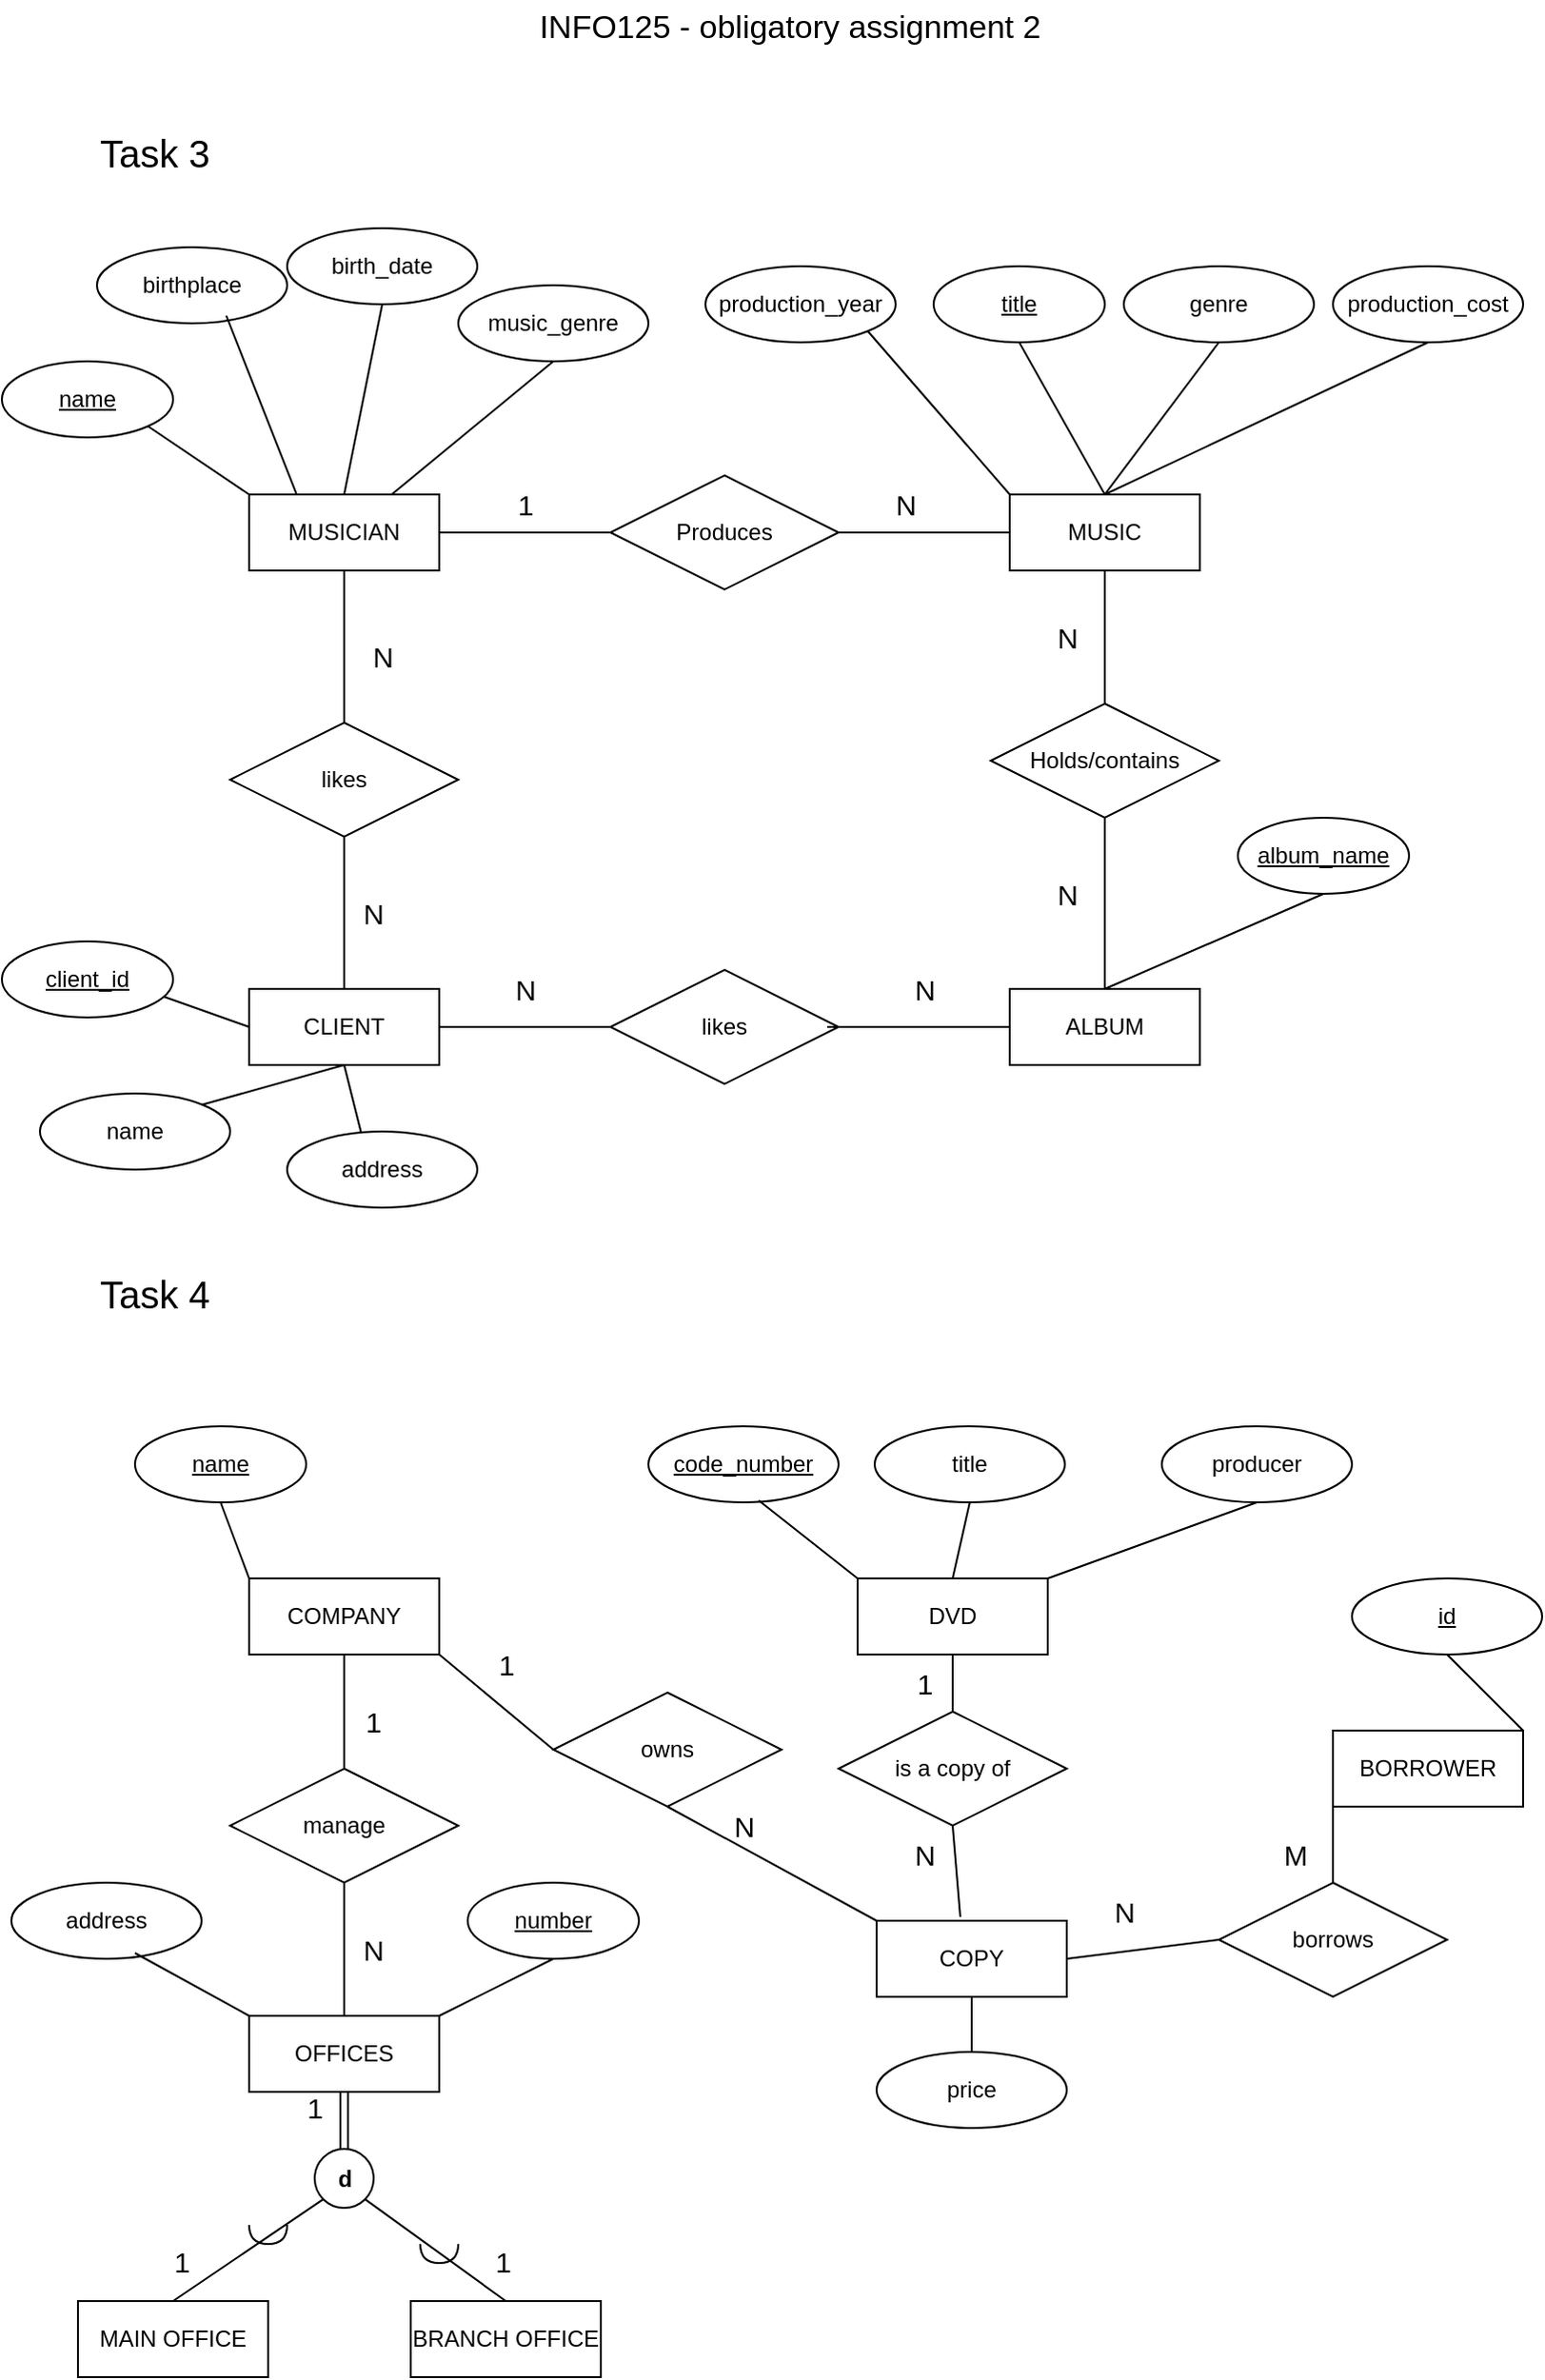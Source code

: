 <mxfile version="24.7.8">
  <diagram name="Page-1" id="UaKr5j-skqHnfqzez17i">
    <mxGraphModel dx="1434" dy="907" grid="1" gridSize="10" guides="1" tooltips="1" connect="1" arrows="1" fold="1" page="1" pageScale="1" pageWidth="827" pageHeight="1169" math="0" shadow="0">
      <root>
        <mxCell id="0" />
        <mxCell id="1" parent="0" />
        <mxCell id="KMkXrVgBu5a1KP0KyIGY-1" value="&lt;font style=&quot;font-size: 17px;&quot;&gt;INFO125 - obligatory assignment 2&lt;/font&gt;" style="text;html=1;align=center;verticalAlign=middle;resizable=0;points=[];autosize=1;strokeColor=none;fillColor=none;" vertex="1" parent="1">
          <mxGeometry x="269" y="90" width="290" height="30" as="geometry" />
        </mxCell>
        <mxCell id="KMkXrVgBu5a1KP0KyIGY-2" value="&lt;font style=&quot;font-size: 20px;&quot;&gt;Task 3&lt;/font&gt;" style="text;html=1;align=center;verticalAlign=middle;resizable=0;points=[];autosize=1;strokeColor=none;fillColor=none;" vertex="1" parent="1">
          <mxGeometry x="40" y="150" width="80" height="40" as="geometry" />
        </mxCell>
        <mxCell id="KMkXrVgBu5a1KP0KyIGY-24" value="MUSICIAN" style="whiteSpace=wrap;html=1;align=center;" vertex="1" parent="1">
          <mxGeometry x="130" y="350" width="100" height="40" as="geometry" />
        </mxCell>
        <mxCell id="KMkXrVgBu5a1KP0KyIGY-25" value="MUSIC" style="whiteSpace=wrap;html=1;align=center;" vertex="1" parent="1">
          <mxGeometry x="530" y="350" width="100" height="40" as="geometry" />
        </mxCell>
        <mxCell id="KMkXrVgBu5a1KP0KyIGY-26" value="ALBUM" style="whiteSpace=wrap;html=1;align=center;" vertex="1" parent="1">
          <mxGeometry x="530" y="610" width="100" height="40" as="geometry" />
        </mxCell>
        <mxCell id="KMkXrVgBu5a1KP0KyIGY-27" value="CLIENT" style="whiteSpace=wrap;html=1;align=center;" vertex="1" parent="1">
          <mxGeometry x="130" y="610" width="100" height="40" as="geometry" />
        </mxCell>
        <mxCell id="KMkXrVgBu5a1KP0KyIGY-29" value="name" style="ellipse;whiteSpace=wrap;html=1;align=center;fontStyle=4;" vertex="1" parent="1">
          <mxGeometry y="280" width="90" height="40" as="geometry" />
        </mxCell>
        <mxCell id="KMkXrVgBu5a1KP0KyIGY-30" value="birthplace" style="ellipse;whiteSpace=wrap;html=1;align=center;" vertex="1" parent="1">
          <mxGeometry x="50" y="220" width="100" height="40" as="geometry" />
        </mxCell>
        <mxCell id="KMkXrVgBu5a1KP0KyIGY-31" value="birth_date" style="ellipse;whiteSpace=wrap;html=1;align=center;" vertex="1" parent="1">
          <mxGeometry x="150" y="210" width="100" height="40" as="geometry" />
        </mxCell>
        <mxCell id="KMkXrVgBu5a1KP0KyIGY-32" value="name" style="ellipse;whiteSpace=wrap;html=1;align=center;" vertex="1" parent="1">
          <mxGeometry x="20" y="665" width="100" height="40" as="geometry" />
        </mxCell>
        <mxCell id="KMkXrVgBu5a1KP0KyIGY-33" value="production_year" style="ellipse;whiteSpace=wrap;html=1;align=center;" vertex="1" parent="1">
          <mxGeometry x="370" y="230" width="100" height="40" as="geometry" />
        </mxCell>
        <mxCell id="KMkXrVgBu5a1KP0KyIGY-34" value="production_cost" style="ellipse;whiteSpace=wrap;html=1;align=center;" vertex="1" parent="1">
          <mxGeometry x="700" y="230" width="100" height="40" as="geometry" />
        </mxCell>
        <mxCell id="KMkXrVgBu5a1KP0KyIGY-35" value="genre" style="ellipse;whiteSpace=wrap;html=1;align=center;" vertex="1" parent="1">
          <mxGeometry x="590" y="230" width="100" height="40" as="geometry" />
        </mxCell>
        <mxCell id="KMkXrVgBu5a1KP0KyIGY-36" value="music_genre" style="ellipse;whiteSpace=wrap;html=1;align=center;" vertex="1" parent="1">
          <mxGeometry x="240" y="240" width="100" height="40" as="geometry" />
        </mxCell>
        <mxCell id="KMkXrVgBu5a1KP0KyIGY-38" value="" style="endArrow=none;html=1;rounded=0;entryX=1;entryY=1;entryDx=0;entryDy=0;exitX=0;exitY=0;exitDx=0;exitDy=0;" edge="1" parent="1" source="KMkXrVgBu5a1KP0KyIGY-24" target="KMkXrVgBu5a1KP0KyIGY-29">
          <mxGeometry relative="1" as="geometry">
            <mxPoint x="309" y="410" as="sourcePoint" />
            <mxPoint x="279" y="310" as="targetPoint" />
          </mxGeometry>
        </mxCell>
        <mxCell id="KMkXrVgBu5a1KP0KyIGY-39" value="" style="endArrow=none;html=1;rounded=0;entryX=0.68;entryY=0.9;entryDx=0;entryDy=0;exitX=0.25;exitY=0;exitDx=0;exitDy=0;entryPerimeter=0;" edge="1" parent="1" source="KMkXrVgBu5a1KP0KyIGY-24" target="KMkXrVgBu5a1KP0KyIGY-30">
          <mxGeometry relative="1" as="geometry">
            <mxPoint x="319" y="420" as="sourcePoint" />
            <mxPoint x="289" y="320" as="targetPoint" />
          </mxGeometry>
        </mxCell>
        <mxCell id="KMkXrVgBu5a1KP0KyIGY-40" value="" style="endArrow=none;html=1;rounded=0;entryX=0.5;entryY=1;entryDx=0;entryDy=0;exitX=0.5;exitY=0;exitDx=0;exitDy=0;" edge="1" parent="1" source="KMkXrVgBu5a1KP0KyIGY-24" target="KMkXrVgBu5a1KP0KyIGY-31">
          <mxGeometry relative="1" as="geometry">
            <mxPoint x="329" y="430" as="sourcePoint" />
            <mxPoint x="299" y="330" as="targetPoint" />
          </mxGeometry>
        </mxCell>
        <mxCell id="KMkXrVgBu5a1KP0KyIGY-41" value="" style="endArrow=none;html=1;rounded=0;entryX=0.5;entryY=1;entryDx=0;entryDy=0;exitX=0.75;exitY=0;exitDx=0;exitDy=0;" edge="1" parent="1" source="KMkXrVgBu5a1KP0KyIGY-24" target="KMkXrVgBu5a1KP0KyIGY-36">
          <mxGeometry relative="1" as="geometry">
            <mxPoint x="339" y="440" as="sourcePoint" />
            <mxPoint x="309" y="340" as="targetPoint" />
          </mxGeometry>
        </mxCell>
        <mxCell id="KMkXrVgBu5a1KP0KyIGY-42" value="title" style="ellipse;whiteSpace=wrap;html=1;align=center;fontStyle=4;" vertex="1" parent="1">
          <mxGeometry x="490" y="230" width="90" height="40" as="geometry" />
        </mxCell>
        <mxCell id="KMkXrVgBu5a1KP0KyIGY-44" value="" style="endArrow=none;html=1;rounded=0;entryX=1;entryY=1;entryDx=0;entryDy=0;exitX=0;exitY=0;exitDx=0;exitDy=0;" edge="1" parent="1" source="KMkXrVgBu5a1KP0KyIGY-25" target="KMkXrVgBu5a1KP0KyIGY-33">
          <mxGeometry relative="1" as="geometry">
            <mxPoint x="400" y="360" as="sourcePoint" />
            <mxPoint x="485" y="290" as="targetPoint" />
          </mxGeometry>
        </mxCell>
        <mxCell id="KMkXrVgBu5a1KP0KyIGY-45" value="" style="endArrow=none;html=1;rounded=0;entryX=0.5;entryY=1;entryDx=0;entryDy=0;exitX=0.5;exitY=0;exitDx=0;exitDy=0;" edge="1" parent="1" source="KMkXrVgBu5a1KP0KyIGY-25" target="KMkXrVgBu5a1KP0KyIGY-42">
          <mxGeometry relative="1" as="geometry">
            <mxPoint x="410" y="370" as="sourcePoint" />
            <mxPoint x="495" y="300" as="targetPoint" />
          </mxGeometry>
        </mxCell>
        <mxCell id="KMkXrVgBu5a1KP0KyIGY-46" value="" style="endArrow=none;html=1;rounded=0;entryX=0.5;entryY=1;entryDx=0;entryDy=0;exitX=0.5;exitY=0;exitDx=0;exitDy=0;" edge="1" parent="1" source="KMkXrVgBu5a1KP0KyIGY-25" target="KMkXrVgBu5a1KP0KyIGY-35">
          <mxGeometry relative="1" as="geometry">
            <mxPoint x="420" y="380" as="sourcePoint" />
            <mxPoint x="505" y="310" as="targetPoint" />
          </mxGeometry>
        </mxCell>
        <mxCell id="KMkXrVgBu5a1KP0KyIGY-47" value="" style="endArrow=none;html=1;rounded=0;entryX=0.5;entryY=1;entryDx=0;entryDy=0;exitX=0.5;exitY=0;exitDx=0;exitDy=0;" edge="1" parent="1" source="KMkXrVgBu5a1KP0KyIGY-25" target="KMkXrVgBu5a1KP0KyIGY-34">
          <mxGeometry relative="1" as="geometry">
            <mxPoint x="430" y="390" as="sourcePoint" />
            <mxPoint x="515" y="320" as="targetPoint" />
          </mxGeometry>
        </mxCell>
        <mxCell id="KMkXrVgBu5a1KP0KyIGY-51" value="album_name" style="ellipse;whiteSpace=wrap;html=1;align=center;fontStyle=4;" vertex="1" parent="1">
          <mxGeometry x="650" y="520" width="90" height="40" as="geometry" />
        </mxCell>
        <mxCell id="KMkXrVgBu5a1KP0KyIGY-52" value="" style="endArrow=none;html=1;rounded=0;entryX=0.5;entryY=0;entryDx=0;entryDy=0;exitX=0.5;exitY=1;exitDx=0;exitDy=0;" edge="1" parent="1" source="KMkXrVgBu5a1KP0KyIGY-51" target="KMkXrVgBu5a1KP0KyIGY-26">
          <mxGeometry relative="1" as="geometry">
            <mxPoint x="540" y="360" as="sourcePoint" />
            <mxPoint x="465" y="274" as="targetPoint" />
          </mxGeometry>
        </mxCell>
        <mxCell id="KMkXrVgBu5a1KP0KyIGY-53" value="client_id" style="ellipse;whiteSpace=wrap;html=1;align=center;fontStyle=4;" vertex="1" parent="1">
          <mxGeometry y="585" width="90" height="40" as="geometry" />
        </mxCell>
        <mxCell id="KMkXrVgBu5a1KP0KyIGY-55" value="address" style="ellipse;whiteSpace=wrap;html=1;align=center;" vertex="1" parent="1">
          <mxGeometry x="150" y="685" width="100" height="40" as="geometry" />
        </mxCell>
        <mxCell id="KMkXrVgBu5a1KP0KyIGY-58" value="" style="endArrow=none;html=1;rounded=0;entryX=0;entryY=0.5;entryDx=0;entryDy=0;exitX=0.944;exitY=0.725;exitDx=0;exitDy=0;exitPerimeter=0;" edge="1" parent="1" source="KMkXrVgBu5a1KP0KyIGY-53" target="KMkXrVgBu5a1KP0KyIGY-27">
          <mxGeometry relative="1" as="geometry">
            <mxPoint x="215" y="425" as="sourcePoint" />
            <mxPoint x="300" y="355" as="targetPoint" />
          </mxGeometry>
        </mxCell>
        <mxCell id="KMkXrVgBu5a1KP0KyIGY-59" value="" style="endArrow=none;html=1;rounded=0;entryX=0.5;entryY=1;entryDx=0;entryDy=0;exitX=1;exitY=0;exitDx=0;exitDy=0;" edge="1" parent="1" source="KMkXrVgBu5a1KP0KyIGY-32" target="KMkXrVgBu5a1KP0KyIGY-27">
          <mxGeometry relative="1" as="geometry">
            <mxPoint x="225" y="435" as="sourcePoint" />
            <mxPoint x="310" y="365" as="targetPoint" />
          </mxGeometry>
        </mxCell>
        <mxCell id="KMkXrVgBu5a1KP0KyIGY-60" value="" style="endArrow=none;html=1;rounded=0;entryX=0.5;entryY=1;entryDx=0;entryDy=0;exitX=0.39;exitY=0.025;exitDx=0;exitDy=0;exitPerimeter=0;" edge="1" parent="1" source="KMkXrVgBu5a1KP0KyIGY-55" target="KMkXrVgBu5a1KP0KyIGY-27">
          <mxGeometry relative="1" as="geometry">
            <mxPoint x="235" y="445" as="sourcePoint" />
            <mxPoint x="320" y="375" as="targetPoint" />
          </mxGeometry>
        </mxCell>
        <mxCell id="KMkXrVgBu5a1KP0KyIGY-61" value="Produces" style="shape=rhombus;perimeter=rhombusPerimeter;whiteSpace=wrap;html=1;align=center;" vertex="1" parent="1">
          <mxGeometry x="320" y="340" width="120" height="60" as="geometry" />
        </mxCell>
        <mxCell id="KMkXrVgBu5a1KP0KyIGY-62" value="" style="endArrow=none;html=1;rounded=0;entryX=0;entryY=0.5;entryDx=0;entryDy=0;exitX=1;exitY=0.5;exitDx=0;exitDy=0;" edge="1" parent="1" source="KMkXrVgBu5a1KP0KyIGY-24" target="KMkXrVgBu5a1KP0KyIGY-61">
          <mxGeometry relative="1" as="geometry">
            <mxPoint x="215" y="360" as="sourcePoint" />
            <mxPoint x="300" y="290" as="targetPoint" />
          </mxGeometry>
        </mxCell>
        <mxCell id="KMkXrVgBu5a1KP0KyIGY-63" value="" style="endArrow=none;html=1;rounded=0;entryX=0;entryY=0.5;entryDx=0;entryDy=0;exitX=1;exitY=0.5;exitDx=0;exitDy=0;" edge="1" parent="1" source="KMkXrVgBu5a1KP0KyIGY-61" target="KMkXrVgBu5a1KP0KyIGY-25">
          <mxGeometry relative="1" as="geometry">
            <mxPoint x="460" y="400" as="sourcePoint" />
            <mxPoint x="310" y="300" as="targetPoint" />
          </mxGeometry>
        </mxCell>
        <mxCell id="KMkXrVgBu5a1KP0KyIGY-64" value="&lt;font style=&quot;font-size: 15px;&quot;&gt;1&lt;/font&gt;" style="text;html=1;align=center;verticalAlign=middle;resizable=0;points=[];autosize=1;strokeColor=none;fillColor=none;" vertex="1" parent="1">
          <mxGeometry x="260" y="340" width="30" height="30" as="geometry" />
        </mxCell>
        <mxCell id="KMkXrVgBu5a1KP0KyIGY-65" value="&lt;font style=&quot;font-size: 15px;&quot;&gt;N&lt;/font&gt;" style="text;html=1;align=center;verticalAlign=middle;resizable=0;points=[];autosize=1;strokeColor=none;fillColor=none;" vertex="1" parent="1">
          <mxGeometry x="460" y="340" width="30" height="30" as="geometry" />
        </mxCell>
        <mxCell id="KMkXrVgBu5a1KP0KyIGY-66" value="Holds/contains" style="shape=rhombus;perimeter=rhombusPerimeter;whiteSpace=wrap;html=1;align=center;" vertex="1" parent="1">
          <mxGeometry x="520" y="460" width="120" height="60" as="geometry" />
        </mxCell>
        <mxCell id="KMkXrVgBu5a1KP0KyIGY-67" value="" style="endArrow=none;html=1;rounded=0;entryX=0.5;entryY=0;entryDx=0;entryDy=0;exitX=0.5;exitY=1;exitDx=0;exitDy=0;" edge="1" parent="1" source="KMkXrVgBu5a1KP0KyIGY-25" target="KMkXrVgBu5a1KP0KyIGY-66">
          <mxGeometry relative="1" as="geometry">
            <mxPoint x="540" y="360" as="sourcePoint" />
            <mxPoint x="465" y="274" as="targetPoint" />
          </mxGeometry>
        </mxCell>
        <mxCell id="KMkXrVgBu5a1KP0KyIGY-68" value="" style="endArrow=none;html=1;rounded=0;entryX=0.5;entryY=0;entryDx=0;entryDy=0;exitX=0.5;exitY=1;exitDx=0;exitDy=0;" edge="1" parent="1" source="KMkXrVgBu5a1KP0KyIGY-66" target="KMkXrVgBu5a1KP0KyIGY-26">
          <mxGeometry relative="1" as="geometry">
            <mxPoint x="590" y="400" as="sourcePoint" />
            <mxPoint x="590" y="470" as="targetPoint" />
          </mxGeometry>
        </mxCell>
        <mxCell id="KMkXrVgBu5a1KP0KyIGY-69" value="&lt;font style=&quot;font-size: 15px;&quot;&gt;N&lt;/font&gt;" style="text;html=1;align=center;verticalAlign=middle;resizable=0;points=[];autosize=1;strokeColor=none;fillColor=none;" vertex="1" parent="1">
          <mxGeometry x="545" y="410" width="30" height="30" as="geometry" />
        </mxCell>
        <mxCell id="KMkXrVgBu5a1KP0KyIGY-70" value="&lt;font style=&quot;font-size: 15px;&quot;&gt;N&lt;/font&gt;" style="text;html=1;align=center;verticalAlign=middle;resizable=0;points=[];autosize=1;strokeColor=none;fillColor=none;" vertex="1" parent="1">
          <mxGeometry x="545" y="545" width="30" height="30" as="geometry" />
        </mxCell>
        <mxCell id="KMkXrVgBu5a1KP0KyIGY-71" value="likes" style="shape=rhombus;perimeter=rhombusPerimeter;whiteSpace=wrap;html=1;align=center;" vertex="1" parent="1">
          <mxGeometry x="320" y="600" width="120" height="60" as="geometry" />
        </mxCell>
        <mxCell id="KMkXrVgBu5a1KP0KyIGY-72" value="likes" style="shape=rhombus;perimeter=rhombusPerimeter;whiteSpace=wrap;html=1;align=center;" vertex="1" parent="1">
          <mxGeometry x="120" y="470" width="120" height="60" as="geometry" />
        </mxCell>
        <mxCell id="KMkXrVgBu5a1KP0KyIGY-73" value="" style="endArrow=none;html=1;rounded=0;entryX=0.5;entryY=1;entryDx=0;entryDy=0;exitX=0.5;exitY=0;exitDx=0;exitDy=0;" edge="1" parent="1" source="KMkXrVgBu5a1KP0KyIGY-72" target="KMkXrVgBu5a1KP0KyIGY-24">
          <mxGeometry relative="1" as="geometry">
            <mxPoint x="267.5" y="540" as="sourcePoint" />
            <mxPoint x="352.5" y="470" as="targetPoint" />
          </mxGeometry>
        </mxCell>
        <mxCell id="KMkXrVgBu5a1KP0KyIGY-74" value="" style="endArrow=none;html=1;rounded=0;entryX=0.5;entryY=1;entryDx=0;entryDy=0;exitX=0.5;exitY=0;exitDx=0;exitDy=0;" edge="1" parent="1" source="KMkXrVgBu5a1KP0KyIGY-27" target="KMkXrVgBu5a1KP0KyIGY-72">
          <mxGeometry relative="1" as="geometry">
            <mxPoint x="277.5" y="550" as="sourcePoint" />
            <mxPoint x="362.5" y="480" as="targetPoint" />
          </mxGeometry>
        </mxCell>
        <mxCell id="KMkXrVgBu5a1KP0KyIGY-75" value="" style="endArrow=none;html=1;rounded=0;entryX=0;entryY=0.5;entryDx=0;entryDy=0;exitX=1;exitY=0.5;exitDx=0;exitDy=0;" edge="1" parent="1" source="KMkXrVgBu5a1KP0KyIGY-27" target="KMkXrVgBu5a1KP0KyIGY-71">
          <mxGeometry relative="1" as="geometry">
            <mxPoint x="287.5" y="560" as="sourcePoint" />
            <mxPoint x="372.5" y="490" as="targetPoint" />
          </mxGeometry>
        </mxCell>
        <mxCell id="KMkXrVgBu5a1KP0KyIGY-76" value="" style="endArrow=none;html=1;rounded=0;entryX=0;entryY=0.5;entryDx=0;entryDy=0;exitX=0.95;exitY=0.5;exitDx=0;exitDy=0;exitPerimeter=0;" edge="1" parent="1" source="KMkXrVgBu5a1KP0KyIGY-71" target="KMkXrVgBu5a1KP0KyIGY-26">
          <mxGeometry relative="1" as="geometry">
            <mxPoint x="297.5" y="570" as="sourcePoint" />
            <mxPoint x="382.5" y="500" as="targetPoint" />
          </mxGeometry>
        </mxCell>
        <mxCell id="KMkXrVgBu5a1KP0KyIGY-77" value="&lt;font style=&quot;font-size: 15px;&quot;&gt;N&lt;/font&gt;" style="text;html=1;align=center;verticalAlign=middle;resizable=0;points=[];autosize=1;strokeColor=none;fillColor=none;" vertex="1" parent="1">
          <mxGeometry x="180" y="555" width="30" height="30" as="geometry" />
        </mxCell>
        <mxCell id="KMkXrVgBu5a1KP0KyIGY-78" value="&lt;font style=&quot;font-size: 15px;&quot;&gt;N&lt;/font&gt;" style="text;html=1;align=center;verticalAlign=middle;resizable=0;points=[];autosize=1;strokeColor=none;fillColor=none;" vertex="1" parent="1">
          <mxGeometry x="185" y="420" width="30" height="30" as="geometry" />
        </mxCell>
        <mxCell id="KMkXrVgBu5a1KP0KyIGY-79" value="&lt;font style=&quot;font-size: 15px;&quot;&gt;N&lt;/font&gt;" style="text;html=1;align=center;verticalAlign=middle;resizable=0;points=[];autosize=1;strokeColor=none;fillColor=none;" vertex="1" parent="1">
          <mxGeometry x="260" y="595" width="30" height="30" as="geometry" />
        </mxCell>
        <mxCell id="KMkXrVgBu5a1KP0KyIGY-80" value="&lt;font style=&quot;font-size: 15px;&quot;&gt;N&lt;/font&gt;" style="text;html=1;align=center;verticalAlign=middle;resizable=0;points=[];autosize=1;strokeColor=none;fillColor=none;" vertex="1" parent="1">
          <mxGeometry x="470" y="595" width="30" height="30" as="geometry" />
        </mxCell>
        <mxCell id="KMkXrVgBu5a1KP0KyIGY-81" value="&lt;font style=&quot;font-size: 20px;&quot;&gt;Task 4&lt;/font&gt;" style="text;html=1;align=center;verticalAlign=middle;resizable=0;points=[];autosize=1;strokeColor=none;fillColor=none;" vertex="1" parent="1">
          <mxGeometry x="40" y="750" width="80" height="40" as="geometry" />
        </mxCell>
        <mxCell id="KMkXrVgBu5a1KP0KyIGY-82" value="COMPANY" style="whiteSpace=wrap;html=1;align=center;" vertex="1" parent="1">
          <mxGeometry x="130" y="920" width="100" height="40" as="geometry" />
        </mxCell>
        <mxCell id="KMkXrVgBu5a1KP0KyIGY-83" value="OFFICES" style="whiteSpace=wrap;html=1;align=center;" vertex="1" parent="1">
          <mxGeometry x="130" y="1150" width="100" height="40" as="geometry" />
        </mxCell>
        <mxCell id="KMkXrVgBu5a1KP0KyIGY-84" value="DVD" style="whiteSpace=wrap;html=1;align=center;" vertex="1" parent="1">
          <mxGeometry x="450" y="920" width="100" height="40" as="geometry" />
        </mxCell>
        <mxCell id="KMkXrVgBu5a1KP0KyIGY-85" value="BRANCH OFFICE" style="whiteSpace=wrap;html=1;align=center;" vertex="1" parent="1">
          <mxGeometry x="215" y="1300" width="100" height="40" as="geometry" />
        </mxCell>
        <mxCell id="KMkXrVgBu5a1KP0KyIGY-86" value="MAIN OFFICE" style="whiteSpace=wrap;html=1;align=center;" vertex="1" parent="1">
          <mxGeometry x="40" y="1300" width="100" height="40" as="geometry" />
        </mxCell>
        <mxCell id="KMkXrVgBu5a1KP0KyIGY-87" value="name" style="ellipse;whiteSpace=wrap;html=1;align=center;fontStyle=4;" vertex="1" parent="1">
          <mxGeometry x="70" y="840" width="90" height="40" as="geometry" />
        </mxCell>
        <mxCell id="KMkXrVgBu5a1KP0KyIGY-88" value="" style="endArrow=none;html=1;rounded=0;entryX=0.5;entryY=1;entryDx=0;entryDy=0;exitX=0;exitY=0;exitDx=0;exitDy=0;" edge="1" parent="1" source="KMkXrVgBu5a1KP0KyIGY-82" target="KMkXrVgBu5a1KP0KyIGY-87">
          <mxGeometry relative="1" as="geometry">
            <mxPoint x="185" y="691" as="sourcePoint" />
            <mxPoint x="260" y="670" as="targetPoint" />
          </mxGeometry>
        </mxCell>
        <mxCell id="KMkXrVgBu5a1KP0KyIGY-89" value="address" style="ellipse;whiteSpace=wrap;html=1;align=center;" vertex="1" parent="1">
          <mxGeometry x="5" y="1080" width="100" height="40" as="geometry" />
        </mxCell>
        <mxCell id="KMkXrVgBu5a1KP0KyIGY-91" value="number" style="ellipse;whiteSpace=wrap;html=1;align=center;fontStyle=4;" vertex="1" parent="1">
          <mxGeometry x="245" y="1080" width="90" height="40" as="geometry" />
        </mxCell>
        <mxCell id="KMkXrVgBu5a1KP0KyIGY-92" value="" style="endArrow=none;html=1;rounded=0;entryX=0.5;entryY=1;entryDx=0;entryDy=0;exitX=1;exitY=0;exitDx=0;exitDy=0;" edge="1" parent="1" source="KMkXrVgBu5a1KP0KyIGY-83" target="KMkXrVgBu5a1KP0KyIGY-91">
          <mxGeometry relative="1" as="geometry">
            <mxPoint x="140" y="930" as="sourcePoint" />
            <mxPoint x="125" y="890" as="targetPoint" />
          </mxGeometry>
        </mxCell>
        <mxCell id="KMkXrVgBu5a1KP0KyIGY-93" value="" style="endArrow=none;html=1;rounded=0;entryX=0.65;entryY=0.925;entryDx=0;entryDy=0;exitX=0;exitY=0;exitDx=0;exitDy=0;entryPerimeter=0;" edge="1" parent="1" source="KMkXrVgBu5a1KP0KyIGY-83" target="KMkXrVgBu5a1KP0KyIGY-89">
          <mxGeometry relative="1" as="geometry">
            <mxPoint x="150" y="940" as="sourcePoint" />
            <mxPoint x="135" y="900" as="targetPoint" />
          </mxGeometry>
        </mxCell>
        <mxCell id="KMkXrVgBu5a1KP0KyIGY-94" value="&lt;u&gt;code_number&lt;/u&gt;" style="ellipse;whiteSpace=wrap;html=1;align=center;" vertex="1" parent="1">
          <mxGeometry x="340" y="840" width="100" height="40" as="geometry" />
        </mxCell>
        <mxCell id="KMkXrVgBu5a1KP0KyIGY-95" value="" style="endArrow=none;html=1;rounded=0;entryX=0.58;entryY=0.975;entryDx=0;entryDy=0;exitX=0;exitY=0;exitDx=0;exitDy=0;entryPerimeter=0;" edge="1" parent="1" source="KMkXrVgBu5a1KP0KyIGY-84" target="KMkXrVgBu5a1KP0KyIGY-94">
          <mxGeometry relative="1" as="geometry">
            <mxPoint x="140" y="930" as="sourcePoint" />
            <mxPoint x="125" y="890" as="targetPoint" />
          </mxGeometry>
        </mxCell>
        <mxCell id="KMkXrVgBu5a1KP0KyIGY-96" value="title" style="ellipse;whiteSpace=wrap;html=1;align=center;" vertex="1" parent="1">
          <mxGeometry x="459" y="840" width="100" height="40" as="geometry" />
        </mxCell>
        <mxCell id="KMkXrVgBu5a1KP0KyIGY-97" value="producer" style="ellipse;whiteSpace=wrap;html=1;align=center;" vertex="1" parent="1">
          <mxGeometry x="610" y="840" width="100" height="40" as="geometry" />
        </mxCell>
        <mxCell id="KMkXrVgBu5a1KP0KyIGY-98" value="" style="endArrow=none;html=1;rounded=0;entryX=0.5;entryY=1;entryDx=0;entryDy=0;exitX=1;exitY=0;exitDx=0;exitDy=0;" edge="1" parent="1" source="KMkXrVgBu5a1KP0KyIGY-84" target="KMkXrVgBu5a1KP0KyIGY-97">
          <mxGeometry relative="1" as="geometry">
            <mxPoint x="460" y="930" as="sourcePoint" />
            <mxPoint x="408" y="889" as="targetPoint" />
          </mxGeometry>
        </mxCell>
        <mxCell id="KMkXrVgBu5a1KP0KyIGY-99" value="" style="endArrow=none;html=1;rounded=0;entryX=0.5;entryY=1;entryDx=0;entryDy=0;exitX=0.5;exitY=0;exitDx=0;exitDy=0;" edge="1" parent="1" source="KMkXrVgBu5a1KP0KyIGY-84" target="KMkXrVgBu5a1KP0KyIGY-96">
          <mxGeometry relative="1" as="geometry">
            <mxPoint x="470" y="940" as="sourcePoint" />
            <mxPoint x="418" y="899" as="targetPoint" />
          </mxGeometry>
        </mxCell>
        <mxCell id="KMkXrVgBu5a1KP0KyIGY-100" value="COPY" style="whiteSpace=wrap;html=1;align=center;" vertex="1" parent="1">
          <mxGeometry x="460" y="1100" width="100" height="40" as="geometry" />
        </mxCell>
        <mxCell id="KMkXrVgBu5a1KP0KyIGY-101" value="BORROWER" style="whiteSpace=wrap;html=1;align=center;" vertex="1" parent="1">
          <mxGeometry x="700" y="1000" width="100" height="40" as="geometry" />
        </mxCell>
        <mxCell id="KMkXrVgBu5a1KP0KyIGY-102" value="&lt;u&gt;id&lt;/u&gt;" style="ellipse;whiteSpace=wrap;html=1;align=center;" vertex="1" parent="1">
          <mxGeometry x="710" y="920" width="100" height="40" as="geometry" />
        </mxCell>
        <mxCell id="KMkXrVgBu5a1KP0KyIGY-103" value="" style="endArrow=none;html=1;rounded=0;entryX=0.5;entryY=1;entryDx=0;entryDy=0;exitX=1;exitY=0;exitDx=0;exitDy=0;" edge="1" parent="1" source="KMkXrVgBu5a1KP0KyIGY-101" target="KMkXrVgBu5a1KP0KyIGY-102">
          <mxGeometry relative="1" as="geometry">
            <mxPoint x="560" y="930" as="sourcePoint" />
            <mxPoint x="670" y="890" as="targetPoint" />
          </mxGeometry>
        </mxCell>
        <mxCell id="KMkXrVgBu5a1KP0KyIGY-104" value="price" style="ellipse;whiteSpace=wrap;html=1;align=center;" vertex="1" parent="1">
          <mxGeometry x="460" y="1169" width="100" height="40" as="geometry" />
        </mxCell>
        <mxCell id="KMkXrVgBu5a1KP0KyIGY-105" value="" style="endArrow=none;html=1;rounded=0;entryX=0.5;entryY=0;entryDx=0;entryDy=0;exitX=0.5;exitY=1;exitDx=0;exitDy=0;" edge="1" parent="1" source="KMkXrVgBu5a1KP0KyIGY-100" target="KMkXrVgBu5a1KP0KyIGY-104">
          <mxGeometry relative="1" as="geometry">
            <mxPoint x="510" y="930" as="sourcePoint" />
            <mxPoint x="519" y="890" as="targetPoint" />
          </mxGeometry>
        </mxCell>
        <mxCell id="KMkXrVgBu5a1KP0KyIGY-107" value="" style="endArrow=none;html=1;rounded=0;exitX=0.5;exitY=0;exitDx=0;exitDy=0;entryX=0.5;entryY=1;entryDx=0;entryDy=0;" edge="1" parent="1" source="KMkXrVgBu5a1KP0KyIGY-83" target="KMkXrVgBu5a1KP0KyIGY-109">
          <mxGeometry relative="1" as="geometry">
            <mxPoint x="140" y="930" as="sourcePoint" />
            <mxPoint x="180" y="1090" as="targetPoint" />
          </mxGeometry>
        </mxCell>
        <mxCell id="KMkXrVgBu5a1KP0KyIGY-108" value="&lt;font style=&quot;font-size: 15px;&quot;&gt;N&lt;/font&gt;" style="text;html=1;align=center;verticalAlign=middle;resizable=0;points=[];autosize=1;strokeColor=none;fillColor=none;" vertex="1" parent="1">
          <mxGeometry x="180" y="1100" width="30" height="30" as="geometry" />
        </mxCell>
        <mxCell id="KMkXrVgBu5a1KP0KyIGY-109" value="manage" style="shape=rhombus;perimeter=rhombusPerimeter;whiteSpace=wrap;html=1;align=center;" vertex="1" parent="1">
          <mxGeometry x="120" y="1020" width="120" height="60" as="geometry" />
        </mxCell>
        <mxCell id="KMkXrVgBu5a1KP0KyIGY-110" value="" style="endArrow=none;html=1;rounded=0;entryX=0.5;entryY=1;entryDx=0;entryDy=0;exitX=0.5;exitY=0;exitDx=0;exitDy=0;" edge="1" parent="1" source="KMkXrVgBu5a1KP0KyIGY-109" target="KMkXrVgBu5a1KP0KyIGY-82">
          <mxGeometry relative="1" as="geometry">
            <mxPoint x="180" y="1000" as="sourcePoint" />
            <mxPoint x="190" y="1090" as="targetPoint" />
          </mxGeometry>
        </mxCell>
        <mxCell id="KMkXrVgBu5a1KP0KyIGY-111" value="&lt;font style=&quot;font-size: 15px;&quot;&gt;1&lt;/font&gt;" style="text;html=1;align=center;verticalAlign=middle;resizable=0;points=[];autosize=1;strokeColor=none;fillColor=none;" vertex="1" parent="1">
          <mxGeometry x="180" y="980" width="30" height="30" as="geometry" />
        </mxCell>
        <mxCell id="KMkXrVgBu5a1KP0KyIGY-112" value="owns" style="shape=rhombus;perimeter=rhombusPerimeter;whiteSpace=wrap;html=1;align=center;" vertex="1" parent="1">
          <mxGeometry x="290" y="980" width="120" height="60" as="geometry" />
        </mxCell>
        <mxCell id="KMkXrVgBu5a1KP0KyIGY-113" value="" style="endArrow=none;html=1;rounded=0;entryX=0;entryY=0;entryDx=0;entryDy=0;exitX=0.5;exitY=1;exitDx=0;exitDy=0;" edge="1" parent="1" source="KMkXrVgBu5a1KP0KyIGY-112" target="KMkXrVgBu5a1KP0KyIGY-100">
          <mxGeometry relative="1" as="geometry">
            <mxPoint x="240" y="1160" as="sourcePoint" />
            <mxPoint x="300" y="1130" as="targetPoint" />
          </mxGeometry>
        </mxCell>
        <mxCell id="KMkXrVgBu5a1KP0KyIGY-114" value="" style="endArrow=none;html=1;rounded=0;entryX=1;entryY=1;entryDx=0;entryDy=0;exitX=0;exitY=0.5;exitDx=0;exitDy=0;" edge="1" parent="1" source="KMkXrVgBu5a1KP0KyIGY-112" target="KMkXrVgBu5a1KP0KyIGY-82">
          <mxGeometry relative="1" as="geometry">
            <mxPoint x="250" y="1170" as="sourcePoint" />
            <mxPoint x="310" y="1140" as="targetPoint" />
          </mxGeometry>
        </mxCell>
        <mxCell id="KMkXrVgBu5a1KP0KyIGY-115" value="&lt;font style=&quot;font-size: 15px;&quot;&gt;1&lt;/font&gt;" style="text;html=1;align=center;verticalAlign=middle;resizable=0;points=[];autosize=1;strokeColor=none;fillColor=none;" vertex="1" parent="1">
          <mxGeometry x="250" y="950" width="30" height="30" as="geometry" />
        </mxCell>
        <mxCell id="KMkXrVgBu5a1KP0KyIGY-116" value="&lt;font style=&quot;font-size: 15px;&quot;&gt;N&lt;/font&gt;" style="text;html=1;align=center;verticalAlign=middle;resizable=0;points=[];autosize=1;strokeColor=none;fillColor=none;" vertex="1" parent="1">
          <mxGeometry x="375" y="1035" width="30" height="30" as="geometry" />
        </mxCell>
        <mxCell id="KMkXrVgBu5a1KP0KyIGY-117" value="" style="endArrow=none;html=1;rounded=0;entryX=1;entryY=0.5;entryDx=0;entryDy=0;exitX=0;exitY=0.5;exitDx=0;exitDy=0;" edge="1" parent="1" source="KMkXrVgBu5a1KP0KyIGY-118" target="KMkXrVgBu5a1KP0KyIGY-100">
          <mxGeometry relative="1" as="geometry">
            <mxPoint x="560" y="980" as="sourcePoint" />
            <mxPoint x="530" y="990" as="targetPoint" />
          </mxGeometry>
        </mxCell>
        <mxCell id="KMkXrVgBu5a1KP0KyIGY-118" value="borrows" style="shape=rhombus;perimeter=rhombusPerimeter;whiteSpace=wrap;html=1;align=center;" vertex="1" parent="1">
          <mxGeometry x="640" y="1080" width="120" height="60" as="geometry" />
        </mxCell>
        <mxCell id="KMkXrVgBu5a1KP0KyIGY-119" value="" style="endArrow=none;html=1;rounded=0;entryX=0.5;entryY=0;entryDx=0;entryDy=0;exitX=0;exitY=1;exitDx=0;exitDy=0;" edge="1" parent="1" source="KMkXrVgBu5a1KP0KyIGY-101" target="KMkXrVgBu5a1KP0KyIGY-118">
          <mxGeometry relative="1" as="geometry">
            <mxPoint x="520" y="1100" as="sourcePoint" />
            <mxPoint x="495" y="1110" as="targetPoint" />
          </mxGeometry>
        </mxCell>
        <mxCell id="KMkXrVgBu5a1KP0KyIGY-120" value="&lt;font style=&quot;font-size: 15px;&quot;&gt;M&lt;/font&gt;" style="text;html=1;align=center;verticalAlign=middle;resizable=0;points=[];autosize=1;strokeColor=none;fillColor=none;" vertex="1" parent="1">
          <mxGeometry x="660" y="1050" width="40" height="30" as="geometry" />
        </mxCell>
        <mxCell id="KMkXrVgBu5a1KP0KyIGY-121" value="&lt;font style=&quot;font-size: 15px;&quot;&gt;N&lt;/font&gt;" style="text;html=1;align=center;verticalAlign=middle;resizable=0;points=[];autosize=1;strokeColor=none;fillColor=none;" vertex="1" parent="1">
          <mxGeometry x="575" y="1080" width="30" height="30" as="geometry" />
        </mxCell>
        <mxCell id="KMkXrVgBu5a1KP0KyIGY-122" value="is a copy of" style="shape=rhombus;perimeter=rhombusPerimeter;whiteSpace=wrap;html=1;align=center;" vertex="1" parent="1">
          <mxGeometry x="440" y="990" width="120" height="60" as="geometry" />
        </mxCell>
        <mxCell id="KMkXrVgBu5a1KP0KyIGY-123" value="" style="endArrow=none;html=1;rounded=0;entryX=0.44;entryY=-0.05;entryDx=0;entryDy=0;exitX=0.5;exitY=1;exitDx=0;exitDy=0;entryPerimeter=0;" edge="1" parent="1" source="KMkXrVgBu5a1KP0KyIGY-122" target="KMkXrVgBu5a1KP0KyIGY-100">
          <mxGeometry relative="1" as="geometry">
            <mxPoint x="445" y="1150" as="sourcePoint" />
            <mxPoint x="445" y="1179" as="targetPoint" />
          </mxGeometry>
        </mxCell>
        <mxCell id="KMkXrVgBu5a1KP0KyIGY-124" value="" style="endArrow=none;html=1;rounded=0;entryX=0.5;entryY=0;entryDx=0;entryDy=0;exitX=0.5;exitY=1;exitDx=0;exitDy=0;" edge="1" parent="1" source="KMkXrVgBu5a1KP0KyIGY-84" target="KMkXrVgBu5a1KP0KyIGY-122">
          <mxGeometry relative="1" as="geometry">
            <mxPoint x="455" y="1160" as="sourcePoint" />
            <mxPoint x="455" y="1189" as="targetPoint" />
          </mxGeometry>
        </mxCell>
        <mxCell id="KMkXrVgBu5a1KP0KyIGY-125" value="&lt;font style=&quot;font-size: 15px;&quot;&gt;N&lt;/font&gt;" style="text;html=1;align=center;verticalAlign=middle;resizable=0;points=[];autosize=1;strokeColor=none;fillColor=none;" vertex="1" parent="1">
          <mxGeometry x="470" y="1050" width="30" height="30" as="geometry" />
        </mxCell>
        <mxCell id="KMkXrVgBu5a1KP0KyIGY-126" value="&lt;font style=&quot;font-size: 15px;&quot;&gt;1&lt;/font&gt;" style="text;html=1;align=center;verticalAlign=middle;resizable=0;points=[];autosize=1;strokeColor=none;fillColor=none;" vertex="1" parent="1">
          <mxGeometry x="470" y="960" width="30" height="30" as="geometry" />
        </mxCell>
        <mxCell id="KMkXrVgBu5a1KP0KyIGY-127" value="" style="shape=requiredInterface;html=1;verticalLabelPosition=bottom;sketch=0;direction=south;" vertex="1" parent="1">
          <mxGeometry x="130" y="1260" width="20" height="10" as="geometry" />
        </mxCell>
        <mxCell id="KMkXrVgBu5a1KP0KyIGY-130" value="" style="shape=requiredInterface;html=1;verticalLabelPosition=bottom;sketch=0;direction=south;" vertex="1" parent="1">
          <mxGeometry x="220" y="1270" width="20" height="10" as="geometry" />
        </mxCell>
        <mxCell id="KMkXrVgBu5a1KP0KyIGY-131" value="&lt;b&gt;d&lt;/b&gt;" style="ellipse;whiteSpace=wrap;html=1;aspect=fixed;" vertex="1" parent="1">
          <mxGeometry x="164.5" y="1220" width="31" height="31" as="geometry" />
        </mxCell>
        <mxCell id="KMkXrVgBu5a1KP0KyIGY-132" value="" style="endArrow=none;html=1;rounded=0;entryX=0.5;entryY=0;entryDx=0;entryDy=0;exitX=0;exitY=1;exitDx=0;exitDy=0;" edge="1" parent="1" source="KMkXrVgBu5a1KP0KyIGY-131" target="KMkXrVgBu5a1KP0KyIGY-86">
          <mxGeometry relative="1" as="geometry">
            <mxPoint x="140" y="1160" as="sourcePoint" />
            <mxPoint x="80" y="1127" as="targetPoint" />
          </mxGeometry>
        </mxCell>
        <mxCell id="KMkXrVgBu5a1KP0KyIGY-133" value="" style="endArrow=none;html=1;rounded=0;entryX=1;entryY=1;entryDx=0;entryDy=0;exitX=0.5;exitY=0;exitDx=0;exitDy=0;" edge="1" parent="1" source="KMkXrVgBu5a1KP0KyIGY-85" target="KMkXrVgBu5a1KP0KyIGY-131">
          <mxGeometry relative="1" as="geometry">
            <mxPoint x="179" y="1256" as="sourcePoint" />
            <mxPoint x="100" y="1310" as="targetPoint" />
          </mxGeometry>
        </mxCell>
        <mxCell id="KMkXrVgBu5a1KP0KyIGY-140" value="" style="shape=link;html=1;rounded=0;exitX=0.5;exitY=0;exitDx=0;exitDy=0;entryX=0.5;entryY=1;entryDx=0;entryDy=0;" edge="1" parent="1" source="KMkXrVgBu5a1KP0KyIGY-131" target="KMkXrVgBu5a1KP0KyIGY-83">
          <mxGeometry relative="1" as="geometry">
            <mxPoint x="280" y="1230" as="sourcePoint" />
            <mxPoint x="440" y="1230" as="targetPoint" />
          </mxGeometry>
        </mxCell>
        <mxCell id="KMkXrVgBu5a1KP0KyIGY-141" value="&lt;font style=&quot;font-size: 15px;&quot;&gt;1&lt;/font&gt;" style="resizable=0;html=1;whiteSpace=wrap;align=right;verticalAlign=bottom;" connectable="0" vertex="1" parent="KMkXrVgBu5a1KP0KyIGY-140">
          <mxGeometry x="1" relative="1" as="geometry">
            <mxPoint x="-10" y="19" as="offset" />
          </mxGeometry>
        </mxCell>
        <mxCell id="KMkXrVgBu5a1KP0KyIGY-144" value="&lt;font style=&quot;font-size: 15px;&quot;&gt;1&lt;/font&gt;" style="resizable=0;html=1;whiteSpace=wrap;align=right;verticalAlign=bottom;" connectable="0" vertex="1" parent="1">
          <mxGeometry x="269" y="1290" as="geometry" />
        </mxCell>
        <mxCell id="KMkXrVgBu5a1KP0KyIGY-145" value="&lt;font style=&quot;font-size: 15px;&quot;&gt;1&lt;/font&gt;" style="resizable=0;html=1;whiteSpace=wrap;align=right;verticalAlign=bottom;" connectable="0" vertex="1" parent="1">
          <mxGeometry x="100" y="1290" as="geometry" />
        </mxCell>
      </root>
    </mxGraphModel>
  </diagram>
</mxfile>
